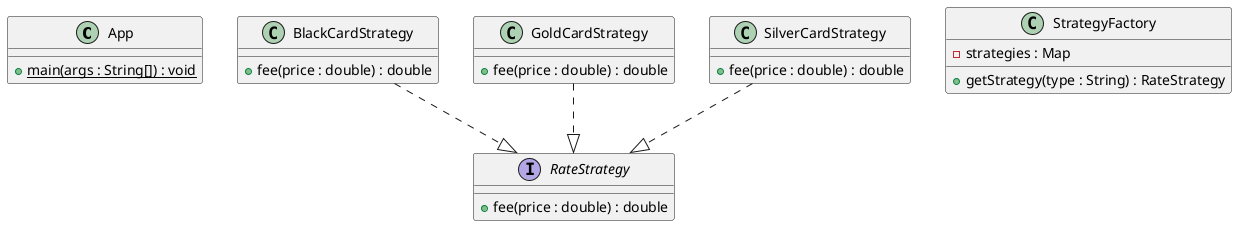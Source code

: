 @startuml

class App {
    + main(args : String[]) {static} : void
}

interface RateStrategy {
    + fee(price : double) : double
}

class BlackCardStrategy {
    + fee(price : double) : double
}

class GoldCardStrategy {
    + fee(price : double) : double
}

class SilverCardStrategy {
    + fee(price : double) : double
}

class StrategyFactory {
    - strategies : Map
    + getStrategy(type : String) : RateStrategy
}

BlackCardStrategy ..|> RateStrategy
GoldCardStrategy ..|> RateStrategy
SilverCardStrategy ..|> RateStrategy

@enduml